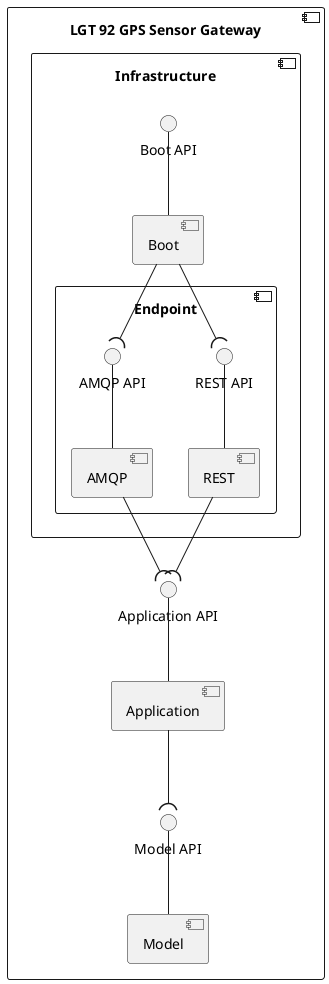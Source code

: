 @startuml logical-view-level3-lgt-92-gps-sensor-gateway

skinparam Monochrome true

component "LGT 92 GPS Sensor Gateway" {
    component "Application" as APP
    component "Model" as MOD
    component "Infrastructure" as INFRA {
        component "Boot" as BOOT
        component "Endpoint" as ENDPOINT {
            component "REST" as REST
            component "AMQP" as AMQP
            interface "REST API" as REST_API
            interface "AMQP API" as AMQP_API
        }
        () "Boot API" as BOOT_API
    }

    () "Application API" as APP_API
    () "Model API" as MOD_API

    REST_API -- REST
    AMQP_API -- AMQP

    APP_API -- APP
    BOOT_API -- BOOT
    MOD_API -- MOD

    APP --( MOD_API
    BOOT --( REST_API
    BOOT --( AMQP_API

    AMQP --( APP_API
    REST --( APP_API
}

@enduml
